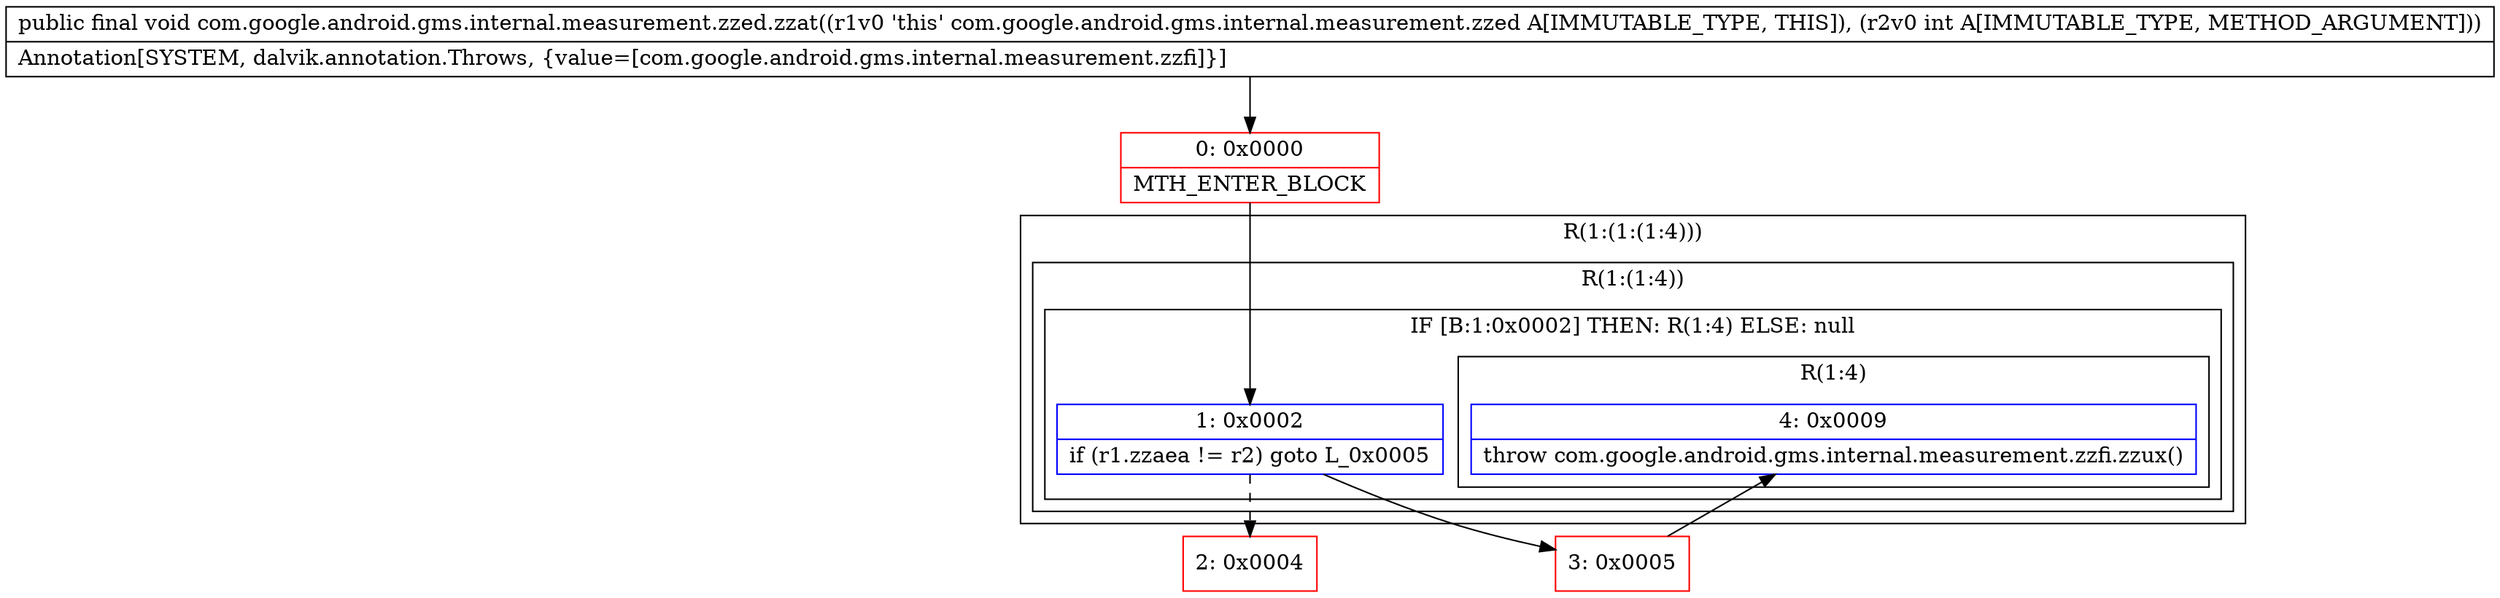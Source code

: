 digraph "CFG forcom.google.android.gms.internal.measurement.zzed.zzat(I)V" {
subgraph cluster_Region_1895038604 {
label = "R(1:(1:(1:4)))";
node [shape=record,color=blue];
subgraph cluster_Region_914923782 {
label = "R(1:(1:4))";
node [shape=record,color=blue];
subgraph cluster_IfRegion_1522189728 {
label = "IF [B:1:0x0002] THEN: R(1:4) ELSE: null";
node [shape=record,color=blue];
Node_1 [shape=record,label="{1\:\ 0x0002|if (r1.zzaea != r2) goto L_0x0005\l}"];
subgraph cluster_Region_679577005 {
label = "R(1:4)";
node [shape=record,color=blue];
Node_4 [shape=record,label="{4\:\ 0x0009|throw com.google.android.gms.internal.measurement.zzfi.zzux()\l}"];
}
}
}
}
Node_0 [shape=record,color=red,label="{0\:\ 0x0000|MTH_ENTER_BLOCK\l}"];
Node_2 [shape=record,color=red,label="{2\:\ 0x0004}"];
Node_3 [shape=record,color=red,label="{3\:\ 0x0005}"];
MethodNode[shape=record,label="{public final void com.google.android.gms.internal.measurement.zzed.zzat((r1v0 'this' com.google.android.gms.internal.measurement.zzed A[IMMUTABLE_TYPE, THIS]), (r2v0 int A[IMMUTABLE_TYPE, METHOD_ARGUMENT]))  | Annotation[SYSTEM, dalvik.annotation.Throws, \{value=[com.google.android.gms.internal.measurement.zzfi]\}]\l}"];
MethodNode -> Node_0;
Node_1 -> Node_2[style=dashed];
Node_1 -> Node_3;
Node_0 -> Node_1;
Node_3 -> Node_4;
}

